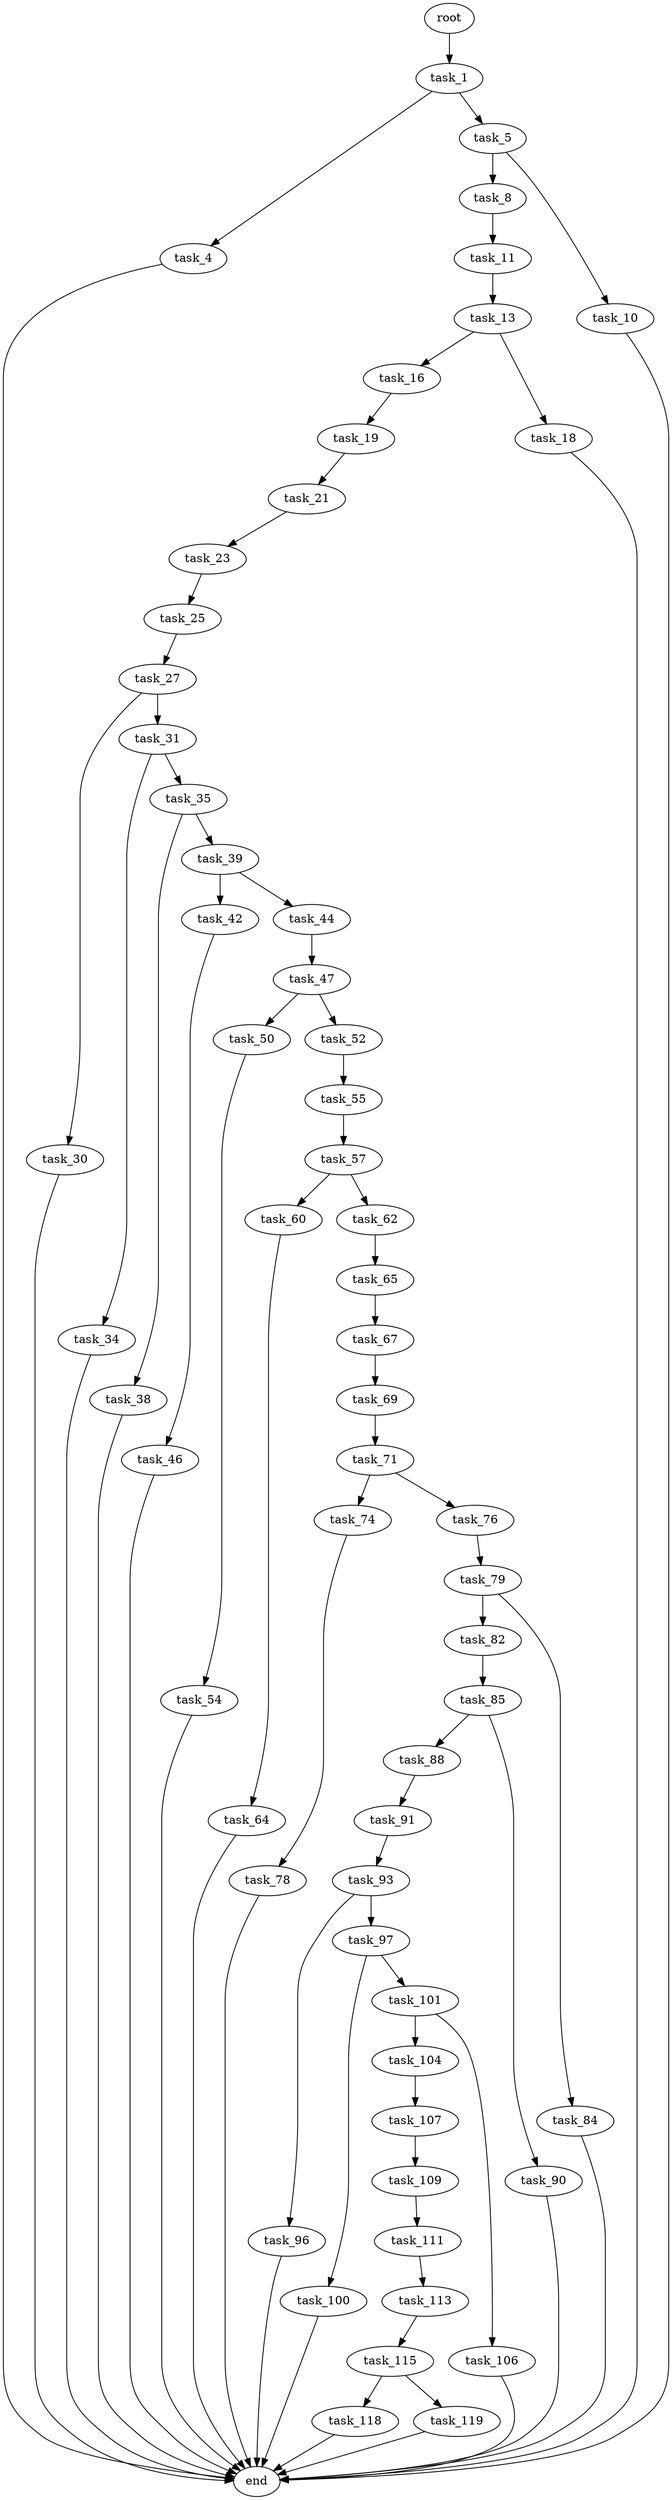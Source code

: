 digraph G {
  root [size="0.000000"];
  task_1 [size="8936381455.000000"];
  task_4 [size="8507288570.000000"];
  task_5 [size="549755813888.000000"];
  end [size="0.000000"];
  task_8 [size="18796507792.000000"];
  task_10 [size="371763825264.000000"];
  task_11 [size="231928233984.000000"];
  task_13 [size="231928233984.000000"];
  task_16 [size="141308064134.000000"];
  task_18 [size="262238780344.000000"];
  task_19 [size="231928233984.000000"];
  task_21 [size="231928233984.000000"];
  task_23 [size="17602936543.000000"];
  task_25 [size="591370755.000000"];
  task_27 [size="1073741824000.000000"];
  task_30 [size="3188514390.000000"];
  task_31 [size="782757789696.000000"];
  task_34 [size="231928233984.000000"];
  task_35 [size="231928233984.000000"];
  task_38 [size="10188959508.000000"];
  task_39 [size="135035936472.000000"];
  task_42 [size="330025240703.000000"];
  task_44 [size="357158029.000000"];
  task_46 [size="368293445632.000000"];
  task_47 [size="368293445632.000000"];
  task_50 [size="15582975380.000000"];
  task_52 [size="231928233984.000000"];
  task_54 [size="7127140187.000000"];
  task_55 [size="529529927212.000000"];
  task_57 [size="782757789696.000000"];
  task_60 [size="1288677328023.000000"];
  task_62 [size="28991029248.000000"];
  task_64 [size="27207506974.000000"];
  task_65 [size="47029778628.000000"];
  task_67 [size="144821064216.000000"];
  task_69 [size="3747640112.000000"];
  task_71 [size="2811154578.000000"];
  task_74 [size="11165516897.000000"];
  task_76 [size="17818964128.000000"];
  task_78 [size="774374992404.000000"];
  task_79 [size="5782633985.000000"];
  task_82 [size="28991029248.000000"];
  task_84 [size="549755813888.000000"];
  task_85 [size="1137362731513.000000"];
  task_88 [size="231928233984.000000"];
  task_90 [size="782757789696.000000"];
  task_91 [size="249084942017.000000"];
  task_93 [size="68719476736.000000"];
  task_96 [size="549755813888.000000"];
  task_97 [size="782757789696.000000"];
  task_100 [size="1073741824000.000000"];
  task_101 [size="782757789696.000000"];
  task_104 [size="28991029248.000000"];
  task_106 [size="77584758460.000000"];
  task_107 [size="2757548983.000000"];
  task_109 [size="368293445632.000000"];
  task_111 [size="549755813888.000000"];
  task_113 [size="549755813888.000000"];
  task_115 [size="549755813888.000000"];
  task_118 [size="3948147434.000000"];
  task_119 [size="3973232918.000000"];

  root -> task_1 [size="1.000000"];
  task_1 -> task_4 [size="209715200.000000"];
  task_1 -> task_5 [size="209715200.000000"];
  task_4 -> end [size="1.000000"];
  task_5 -> task_8 [size="536870912.000000"];
  task_5 -> task_10 [size="536870912.000000"];
  task_8 -> task_11 [size="301989888.000000"];
  task_10 -> end [size="1.000000"];
  task_11 -> task_13 [size="301989888.000000"];
  task_13 -> task_16 [size="301989888.000000"];
  task_13 -> task_18 [size="301989888.000000"];
  task_16 -> task_19 [size="209715200.000000"];
  task_18 -> end [size="1.000000"];
  task_19 -> task_21 [size="301989888.000000"];
  task_21 -> task_23 [size="301989888.000000"];
  task_23 -> task_25 [size="301989888.000000"];
  task_25 -> task_27 [size="33554432.000000"];
  task_27 -> task_30 [size="838860800.000000"];
  task_27 -> task_31 [size="838860800.000000"];
  task_30 -> end [size="1.000000"];
  task_31 -> task_34 [size="679477248.000000"];
  task_31 -> task_35 [size="679477248.000000"];
  task_34 -> end [size="1.000000"];
  task_35 -> task_38 [size="301989888.000000"];
  task_35 -> task_39 [size="301989888.000000"];
  task_38 -> end [size="1.000000"];
  task_39 -> task_42 [size="134217728.000000"];
  task_39 -> task_44 [size="134217728.000000"];
  task_42 -> task_46 [size="209715200.000000"];
  task_44 -> task_47 [size="33554432.000000"];
  task_46 -> end [size="1.000000"];
  task_47 -> task_50 [size="411041792.000000"];
  task_47 -> task_52 [size="411041792.000000"];
  task_50 -> task_54 [size="679477248.000000"];
  task_52 -> task_55 [size="301989888.000000"];
  task_54 -> end [size="1.000000"];
  task_55 -> task_57 [size="536870912.000000"];
  task_57 -> task_60 [size="679477248.000000"];
  task_57 -> task_62 [size="679477248.000000"];
  task_60 -> task_64 [size="838860800.000000"];
  task_62 -> task_65 [size="75497472.000000"];
  task_64 -> end [size="1.000000"];
  task_65 -> task_67 [size="838860800.000000"];
  task_67 -> task_69 [size="134217728.000000"];
  task_69 -> task_71 [size="75497472.000000"];
  task_71 -> task_74 [size="134217728.000000"];
  task_71 -> task_76 [size="134217728.000000"];
  task_74 -> task_78 [size="209715200.000000"];
  task_76 -> task_79 [size="838860800.000000"];
  task_78 -> end [size="1.000000"];
  task_79 -> task_82 [size="301989888.000000"];
  task_79 -> task_84 [size="301989888.000000"];
  task_82 -> task_85 [size="75497472.000000"];
  task_84 -> end [size="1.000000"];
  task_85 -> task_88 [size="838860800.000000"];
  task_85 -> task_90 [size="838860800.000000"];
  task_88 -> task_91 [size="301989888.000000"];
  task_90 -> end [size="1.000000"];
  task_91 -> task_93 [size="301989888.000000"];
  task_93 -> task_96 [size="134217728.000000"];
  task_93 -> task_97 [size="134217728.000000"];
  task_96 -> end [size="1.000000"];
  task_97 -> task_100 [size="679477248.000000"];
  task_97 -> task_101 [size="679477248.000000"];
  task_100 -> end [size="1.000000"];
  task_101 -> task_104 [size="679477248.000000"];
  task_101 -> task_106 [size="679477248.000000"];
  task_104 -> task_107 [size="75497472.000000"];
  task_106 -> end [size="1.000000"];
  task_107 -> task_109 [size="209715200.000000"];
  task_109 -> task_111 [size="411041792.000000"];
  task_111 -> task_113 [size="536870912.000000"];
  task_113 -> task_115 [size="536870912.000000"];
  task_115 -> task_118 [size="536870912.000000"];
  task_115 -> task_119 [size="536870912.000000"];
  task_118 -> end [size="1.000000"];
  task_119 -> end [size="1.000000"];
}
